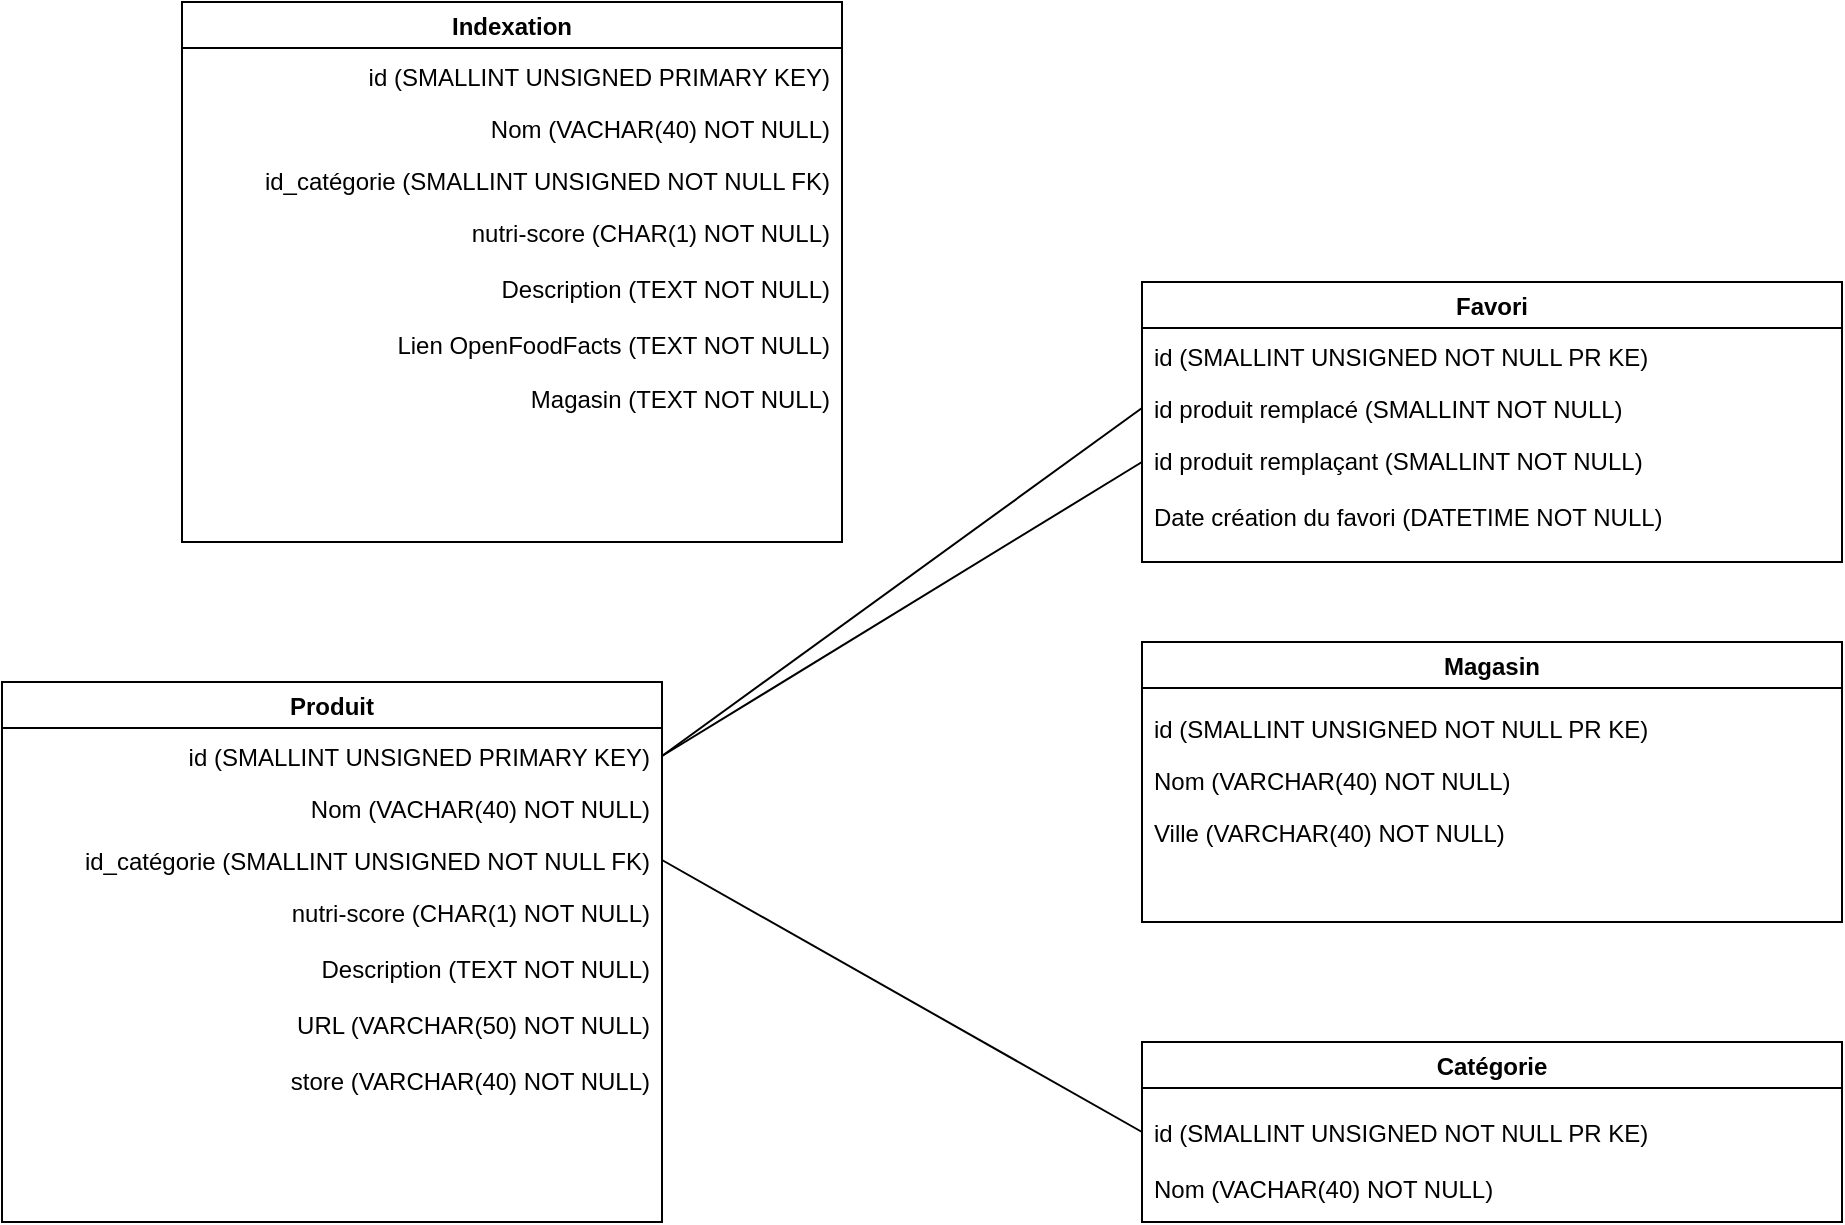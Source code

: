 <mxfile version="13.7.3" type="device"><diagram id="R2lEEEUBdFMjLlhIrx00" name="Page-1"><mxGraphModel dx="1016" dy="1456" grid="1" gridSize="10" guides="1" tooltips="1" connect="1" arrows="1" fold="1" page="1" pageScale="1" pageWidth="1169" pageHeight="827" math="0" shadow="0" extFonts="Permanent Marker^https://fonts.googleapis.com/css?family=Permanent+Marker"><root><mxCell id="0"/><mxCell id="1" parent="0"/><mxCell id="ZGuSFQPiH1VIrFgA10Zb-12" value="Produit" style="swimlane;align=center;" parent="1" vertex="1"><mxGeometry x="90" y="220" width="330" height="270" as="geometry"/></mxCell><mxCell id="ZGuSFQPiH1VIrFgA10Zb-13" value="Nom (VACHAR(40) NOT NULL)" style="text;strokeColor=none;fillColor=none;align=right;verticalAlign=top;spacingLeft=4;spacingRight=4;overflow=hidden;rotatable=0;points=[[0,0.5],[1,0.5]];portConstraint=eastwest;" parent="ZGuSFQPiH1VIrFgA10Zb-12" vertex="1"><mxGeometry y="50" width="330" height="26" as="geometry"/></mxCell><mxCell id="ZGuSFQPiH1VIrFgA10Zb-3" value="id_catégorie (SMALLINT UNSIGNED NOT NULL FK)" style="text;strokeColor=none;fillColor=none;align=right;verticalAlign=top;spacingLeft=4;spacingRight=4;overflow=hidden;rotatable=0;points=[[0,0.5],[1,0.5]];portConstraint=eastwest;" parent="ZGuSFQPiH1VIrFgA10Zb-12" vertex="1"><mxGeometry y="76" width="330" height="26" as="geometry"/></mxCell><mxCell id="ZGuSFQPiH1VIrFgA10Zb-4" value="nutri-score (CHAR(1) NOT NULL)" style="text;strokeColor=none;fillColor=none;align=right;verticalAlign=top;spacingLeft=4;spacingRight=4;overflow=hidden;rotatable=0;points=[[0,0.5],[1,0.5]];portConstraint=eastwest;" parent="ZGuSFQPiH1VIrFgA10Zb-12" vertex="1"><mxGeometry y="102" width="330" height="28" as="geometry"/></mxCell><mxCell id="ZGuSFQPiH1VIrFgA10Zb-16" value="id (SMALLINT UNSIGNED PRIMARY KEY)" style="text;strokeColor=none;fillColor=none;align=right;verticalAlign=top;spacingLeft=4;spacingRight=4;overflow=hidden;rotatable=0;points=[[0,0.5],[1,0.5]];portConstraint=eastwest;" parent="ZGuSFQPiH1VIrFgA10Zb-12" vertex="1"><mxGeometry y="24" width="330" height="26" as="geometry"/></mxCell><mxCell id="ZGuSFQPiH1VIrFgA10Zb-39" value="Description (TEXT NOT NULL)" style="text;strokeColor=none;fillColor=none;align=right;verticalAlign=top;spacingLeft=4;spacingRight=4;overflow=hidden;rotatable=0;points=[[0,0.5],[1,0.5]];portConstraint=eastwest;" parent="ZGuSFQPiH1VIrFgA10Zb-12" vertex="1"><mxGeometry y="130" width="330" height="28" as="geometry"/></mxCell><mxCell id="ZGuSFQPiH1VIrFgA10Zb-40" value="URL (VARCHAR(50) NOT NULL)" style="text;strokeColor=none;fillColor=none;align=right;verticalAlign=top;spacingLeft=4;spacingRight=4;overflow=hidden;rotatable=0;points=[[0,0.5],[1,0.5]];portConstraint=eastwest;" parent="ZGuSFQPiH1VIrFgA10Zb-12" vertex="1"><mxGeometry y="158" width="330" height="28" as="geometry"/></mxCell><mxCell id="aWREDlPQ3WYuYIy6yqMc-3" value="store (VARCHAR(40) NOT NULL)" style="text;strokeColor=none;fillColor=none;align=right;verticalAlign=top;spacingLeft=4;spacingRight=4;overflow=hidden;rotatable=0;points=[[0,0.5],[1,0.5]];portConstraint=eastwest;" vertex="1" parent="ZGuSFQPiH1VIrFgA10Zb-12"><mxGeometry y="186" width="330" height="28" as="geometry"/></mxCell><mxCell id="ZGuSFQPiH1VIrFgA10Zb-17" value="Catégorie" style="swimlane;" parent="1" vertex="1"><mxGeometry x="660" y="400" width="350" height="90" as="geometry"/></mxCell><mxCell id="ZGuSFQPiH1VIrFgA10Zb-18" value="Nom (VACHAR(40) NOT NULL)" style="text;strokeColor=none;fillColor=none;align=left;verticalAlign=top;spacingLeft=4;spacingRight=4;overflow=hidden;rotatable=0;points=[[0,0.5],[1,0.5]];portConstraint=eastwest;" parent="ZGuSFQPiH1VIrFgA10Zb-17" vertex="1"><mxGeometry y="60" width="330" height="26" as="geometry"/></mxCell><mxCell id="ZGuSFQPiH1VIrFgA10Zb-21" value="id (SMALLINT UNSIGNED NOT NULL PR KE)" style="text;strokeColor=none;fillColor=none;align=left;verticalAlign=top;spacingLeft=4;spacingRight=4;overflow=hidden;rotatable=0;points=[[0,0.5],[1,0.5]];portConstraint=eastwest;" parent="ZGuSFQPiH1VIrFgA10Zb-17" vertex="1"><mxGeometry y="32" width="330" height="26" as="geometry"/></mxCell><mxCell id="ZGuSFQPiH1VIrFgA10Zb-22" value="Magasin" style="swimlane;" parent="1" vertex="1"><mxGeometry x="660" y="200" width="350" height="140" as="geometry"/></mxCell><mxCell id="ZGuSFQPiH1VIrFgA10Zb-23" value="Nom (VARCHAR(40) NOT NULL)" style="text;strokeColor=none;fillColor=none;align=left;verticalAlign=top;spacingLeft=4;spacingRight=4;overflow=hidden;rotatable=0;points=[[0,0.5],[1,0.5]];portConstraint=eastwest;" parent="ZGuSFQPiH1VIrFgA10Zb-22" vertex="1"><mxGeometry y="56" width="330" height="26" as="geometry"/></mxCell><mxCell id="ZGuSFQPiH1VIrFgA10Zb-25" value="id (SMALLINT UNSIGNED NOT NULL PR KE)" style="text;strokeColor=none;fillColor=none;align=left;verticalAlign=top;spacingLeft=4;spacingRight=4;overflow=hidden;rotatable=0;points=[[0,0.5],[1,0.5]];portConstraint=eastwest;" parent="ZGuSFQPiH1VIrFgA10Zb-22" vertex="1"><mxGeometry y="30" width="330" height="26" as="geometry"/></mxCell><mxCell id="ZGuSFQPiH1VIrFgA10Zb-36" value="Ville (VARCHAR(40) NOT NULL)" style="text;strokeColor=none;fillColor=none;align=left;verticalAlign=top;spacingLeft=4;spacingRight=4;overflow=hidden;rotatable=0;points=[[0,0.5],[1,0.5]];portConstraint=eastwest;" parent="ZGuSFQPiH1VIrFgA10Zb-22" vertex="1"><mxGeometry y="82" width="330" height="28" as="geometry"/></mxCell><mxCell id="ZGuSFQPiH1VIrFgA10Zb-26" value="Favori" style="swimlane;" parent="1" vertex="1"><mxGeometry x="660" y="20" width="350" height="140" as="geometry"/></mxCell><mxCell id="ZGuSFQPiH1VIrFgA10Zb-28" value="id produit remplaçant (SMALLINT NOT NULL)" style="text;strokeColor=none;fillColor=none;align=left;verticalAlign=top;spacingLeft=4;spacingRight=4;overflow=hidden;rotatable=0;points=[[0,0.5],[1,0.5]];portConstraint=eastwest;" parent="ZGuSFQPiH1VIrFgA10Zb-26" vertex="1"><mxGeometry y="76" width="330" height="28" as="geometry"/></mxCell><mxCell id="ZGuSFQPiH1VIrFgA10Zb-29" value="id produit remplacé (SMALLINT NOT NULL)" style="text;strokeColor=none;fillColor=none;align=left;verticalAlign=top;spacingLeft=4;spacingRight=4;overflow=hidden;rotatable=0;points=[[0,0.5],[1,0.5]];portConstraint=eastwest;" parent="ZGuSFQPiH1VIrFgA10Zb-26" vertex="1"><mxGeometry y="50" width="330" height="26" as="geometry"/></mxCell><mxCell id="ZGuSFQPiH1VIrFgA10Zb-34" value="Date création du favori (DATETIME NOT NULL)" style="text;strokeColor=none;fillColor=none;align=left;verticalAlign=top;spacingLeft=4;spacingRight=4;overflow=hidden;rotatable=0;points=[[0,0.5],[1,0.5]];portConstraint=eastwest;" parent="ZGuSFQPiH1VIrFgA10Zb-26" vertex="1"><mxGeometry y="104" width="330" height="26" as="geometry"/></mxCell><mxCell id="ZGuSFQPiH1VIrFgA10Zb-37" value="id (SMALLINT UNSIGNED NOT NULL PR KE)" style="text;strokeColor=none;fillColor=none;align=left;verticalAlign=top;spacingLeft=4;spacingRight=4;overflow=hidden;rotatable=0;points=[[0,0.5],[1,0.5]];portConstraint=eastwest;" parent="ZGuSFQPiH1VIrFgA10Zb-26" vertex="1"><mxGeometry y="24" width="350" height="26" as="geometry"/></mxCell><mxCell id="ZGuSFQPiH1VIrFgA10Zb-41" style="rounded=0;orthogonalLoop=1;jettySize=auto;html=1;entryX=0;entryY=0.5;entryDx=0;entryDy=0;elbow=vertical;exitX=1;exitY=0.5;exitDx=0;exitDy=0;endArrow=none;endFill=0;" parent="1" source="ZGuSFQPiH1VIrFgA10Zb-3" target="ZGuSFQPiH1VIrFgA10Zb-21" edge="1"><mxGeometry relative="1" as="geometry"/></mxCell><mxCell id="ZGuSFQPiH1VIrFgA10Zb-43" style="edgeStyle=none;rounded=0;orthogonalLoop=1;jettySize=auto;html=1;entryX=0;entryY=0.5;entryDx=0;entryDy=0;endArrow=none;endFill=0;exitX=1;exitY=0.5;exitDx=0;exitDy=0;" parent="1" source="ZGuSFQPiH1VIrFgA10Zb-16" target="ZGuSFQPiH1VIrFgA10Zb-29" edge="1"><mxGeometry relative="1" as="geometry"/></mxCell><mxCell id="ZGuSFQPiH1VIrFgA10Zb-44" style="edgeStyle=none;rounded=0;orthogonalLoop=1;jettySize=auto;html=1;entryX=0;entryY=0.5;entryDx=0;entryDy=0;endArrow=none;endFill=0;exitX=1;exitY=0.5;exitDx=0;exitDy=0;" parent="1" source="ZGuSFQPiH1VIrFgA10Zb-16" target="ZGuSFQPiH1VIrFgA10Zb-28" edge="1"><mxGeometry relative="1" as="geometry"/></mxCell><mxCell id="aWREDlPQ3WYuYIy6yqMc-4" value="Indexation" style="swimlane;align=center;" vertex="1" parent="1"><mxGeometry x="180" y="-120" width="330" height="270" as="geometry"/></mxCell><mxCell id="aWREDlPQ3WYuYIy6yqMc-5" value="Nom (VACHAR(40) NOT NULL)" style="text;strokeColor=none;fillColor=none;align=right;verticalAlign=top;spacingLeft=4;spacingRight=4;overflow=hidden;rotatable=0;points=[[0,0.5],[1,0.5]];portConstraint=eastwest;" vertex="1" parent="aWREDlPQ3WYuYIy6yqMc-4"><mxGeometry y="50" width="330" height="26" as="geometry"/></mxCell><mxCell id="aWREDlPQ3WYuYIy6yqMc-6" value="id_catégorie (SMALLINT UNSIGNED NOT NULL FK)" style="text;strokeColor=none;fillColor=none;align=right;verticalAlign=top;spacingLeft=4;spacingRight=4;overflow=hidden;rotatable=0;points=[[0,0.5],[1,0.5]];portConstraint=eastwest;" vertex="1" parent="aWREDlPQ3WYuYIy6yqMc-4"><mxGeometry y="76" width="330" height="26" as="geometry"/></mxCell><mxCell id="aWREDlPQ3WYuYIy6yqMc-7" value="nutri-score (CHAR(1) NOT NULL)" style="text;strokeColor=none;fillColor=none;align=right;verticalAlign=top;spacingLeft=4;spacingRight=4;overflow=hidden;rotatable=0;points=[[0,0.5],[1,0.5]];portConstraint=eastwest;" vertex="1" parent="aWREDlPQ3WYuYIy6yqMc-4"><mxGeometry y="102" width="330" height="28" as="geometry"/></mxCell><mxCell id="aWREDlPQ3WYuYIy6yqMc-8" value="id (SMALLINT UNSIGNED PRIMARY KEY)" style="text;strokeColor=none;fillColor=none;align=right;verticalAlign=top;spacingLeft=4;spacingRight=4;overflow=hidden;rotatable=0;points=[[0,0.5],[1,0.5]];portConstraint=eastwest;" vertex="1" parent="aWREDlPQ3WYuYIy6yqMc-4"><mxGeometry y="24" width="330" height="26" as="geometry"/></mxCell><mxCell id="aWREDlPQ3WYuYIy6yqMc-9" value="Description (TEXT NOT NULL)" style="text;strokeColor=none;fillColor=none;align=right;verticalAlign=top;spacingLeft=4;spacingRight=4;overflow=hidden;rotatable=0;points=[[0,0.5],[1,0.5]];portConstraint=eastwest;" vertex="1" parent="aWREDlPQ3WYuYIy6yqMc-4"><mxGeometry y="130" width="330" height="28" as="geometry"/></mxCell><mxCell id="aWREDlPQ3WYuYIy6yqMc-10" value="Lien OpenFoodFacts (TEXT NOT NULL)" style="text;strokeColor=none;fillColor=none;align=right;verticalAlign=top;spacingLeft=4;spacingRight=4;overflow=hidden;rotatable=0;points=[[0,0.5],[1,0.5]];portConstraint=eastwest;" vertex="1" parent="aWREDlPQ3WYuYIy6yqMc-4"><mxGeometry y="158" width="330" height="28" as="geometry"/></mxCell><mxCell id="aWREDlPQ3WYuYIy6yqMc-11" value="Magasin (TEXT NOT NULL)" style="text;strokeColor=none;fillColor=none;align=right;verticalAlign=top;spacingLeft=4;spacingRight=4;overflow=hidden;rotatable=0;points=[[0,0.5],[1,0.5]];portConstraint=eastwest;" vertex="1" parent="aWREDlPQ3WYuYIy6yqMc-4"><mxGeometry y="185" width="330" height="28" as="geometry"/></mxCell></root></mxGraphModel></diagram></mxfile>
